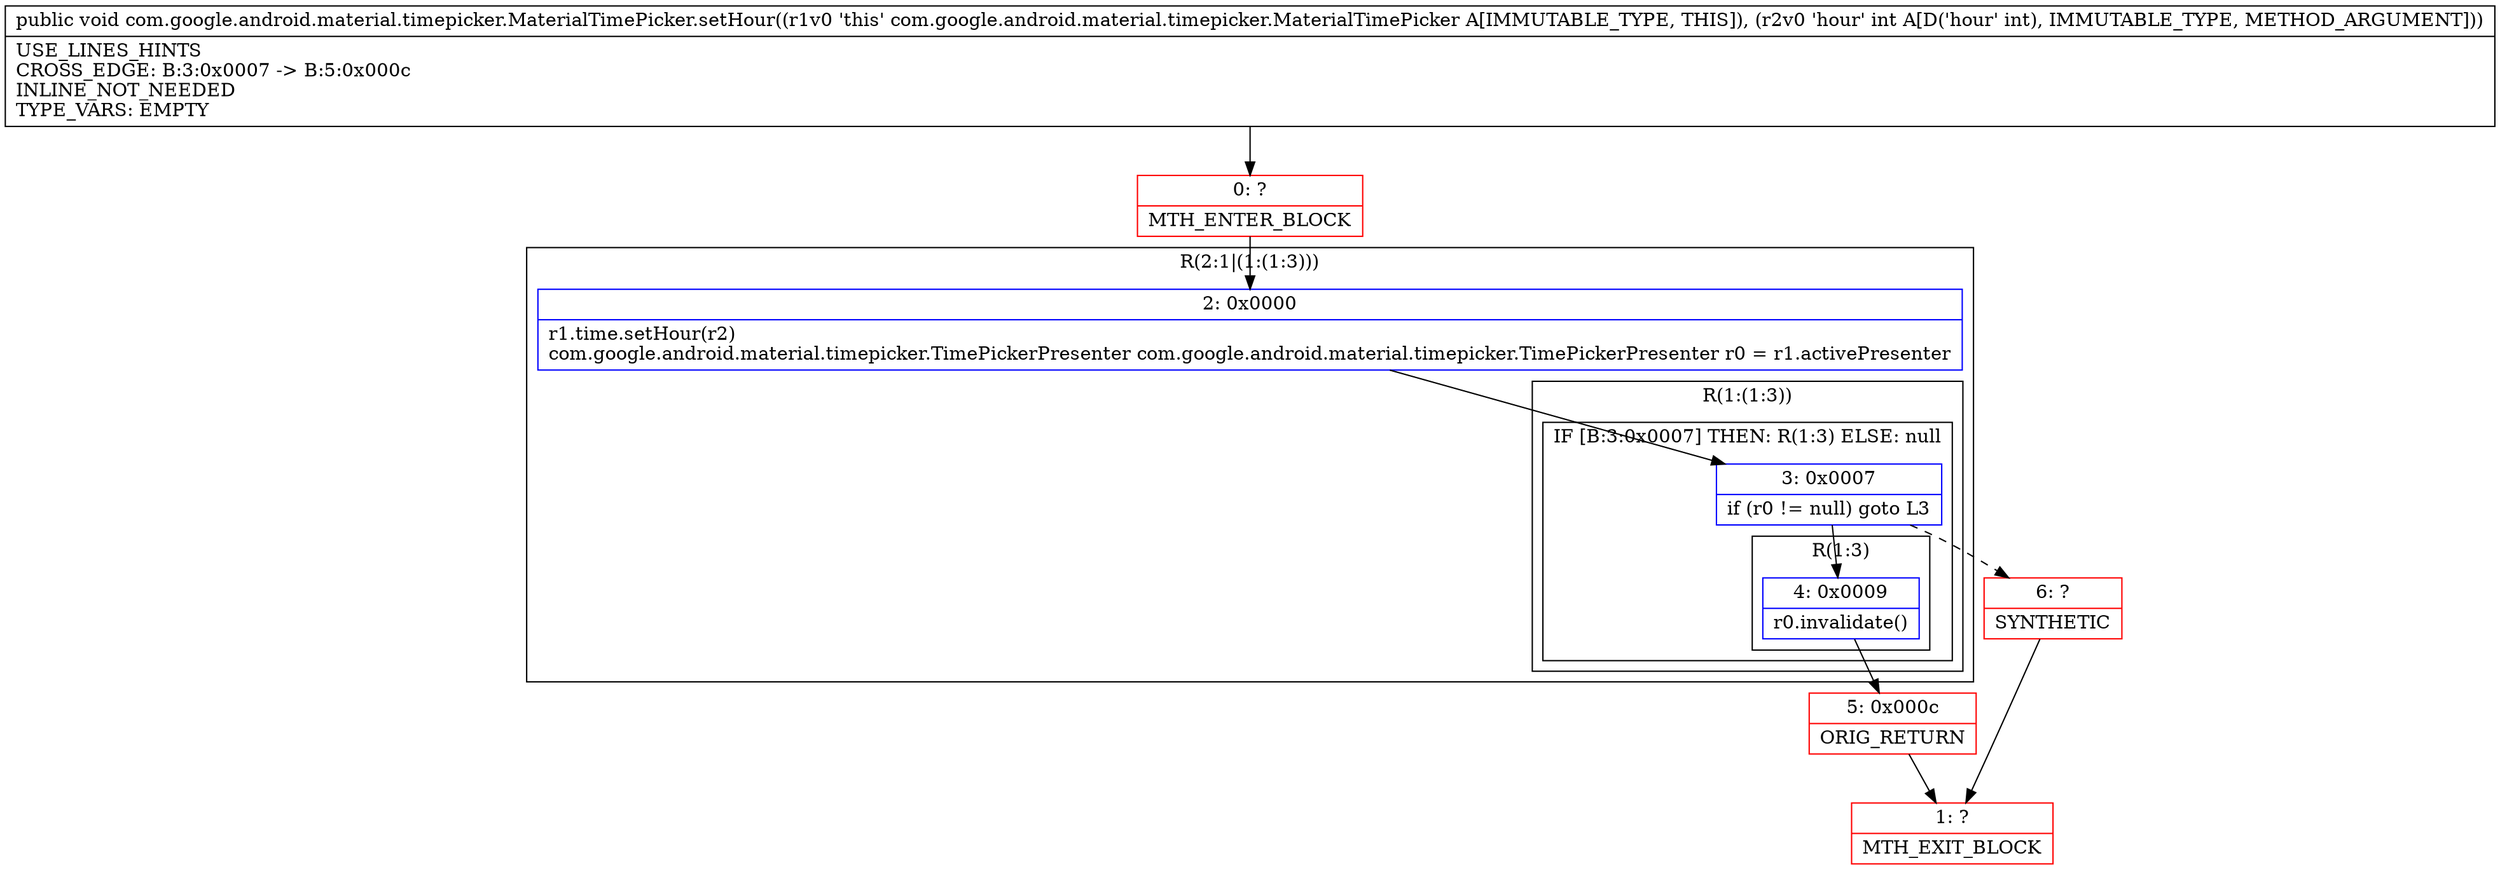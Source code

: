 digraph "CFG forcom.google.android.material.timepicker.MaterialTimePicker.setHour(I)V" {
subgraph cluster_Region_680782229 {
label = "R(2:1|(1:(1:3)))";
node [shape=record,color=blue];
Node_2 [shape=record,label="{2\:\ 0x0000|r1.time.setHour(r2)\lcom.google.android.material.timepicker.TimePickerPresenter com.google.android.material.timepicker.TimePickerPresenter r0 = r1.activePresenter\l}"];
subgraph cluster_Region_772516470 {
label = "R(1:(1:3))";
node [shape=record,color=blue];
subgraph cluster_IfRegion_915286589 {
label = "IF [B:3:0x0007] THEN: R(1:3) ELSE: null";
node [shape=record,color=blue];
Node_3 [shape=record,label="{3\:\ 0x0007|if (r0 != null) goto L3\l}"];
subgraph cluster_Region_1922959473 {
label = "R(1:3)";
node [shape=record,color=blue];
Node_4 [shape=record,label="{4\:\ 0x0009|r0.invalidate()\l}"];
}
}
}
}
Node_0 [shape=record,color=red,label="{0\:\ ?|MTH_ENTER_BLOCK\l}"];
Node_5 [shape=record,color=red,label="{5\:\ 0x000c|ORIG_RETURN\l}"];
Node_1 [shape=record,color=red,label="{1\:\ ?|MTH_EXIT_BLOCK\l}"];
Node_6 [shape=record,color=red,label="{6\:\ ?|SYNTHETIC\l}"];
MethodNode[shape=record,label="{public void com.google.android.material.timepicker.MaterialTimePicker.setHour((r1v0 'this' com.google.android.material.timepicker.MaterialTimePicker A[IMMUTABLE_TYPE, THIS]), (r2v0 'hour' int A[D('hour' int), IMMUTABLE_TYPE, METHOD_ARGUMENT]))  | USE_LINES_HINTS\lCROSS_EDGE: B:3:0x0007 \-\> B:5:0x000c\lINLINE_NOT_NEEDED\lTYPE_VARS: EMPTY\l}"];
MethodNode -> Node_0;Node_2 -> Node_3;
Node_3 -> Node_4;
Node_3 -> Node_6[style=dashed];
Node_4 -> Node_5;
Node_0 -> Node_2;
Node_5 -> Node_1;
Node_6 -> Node_1;
}

